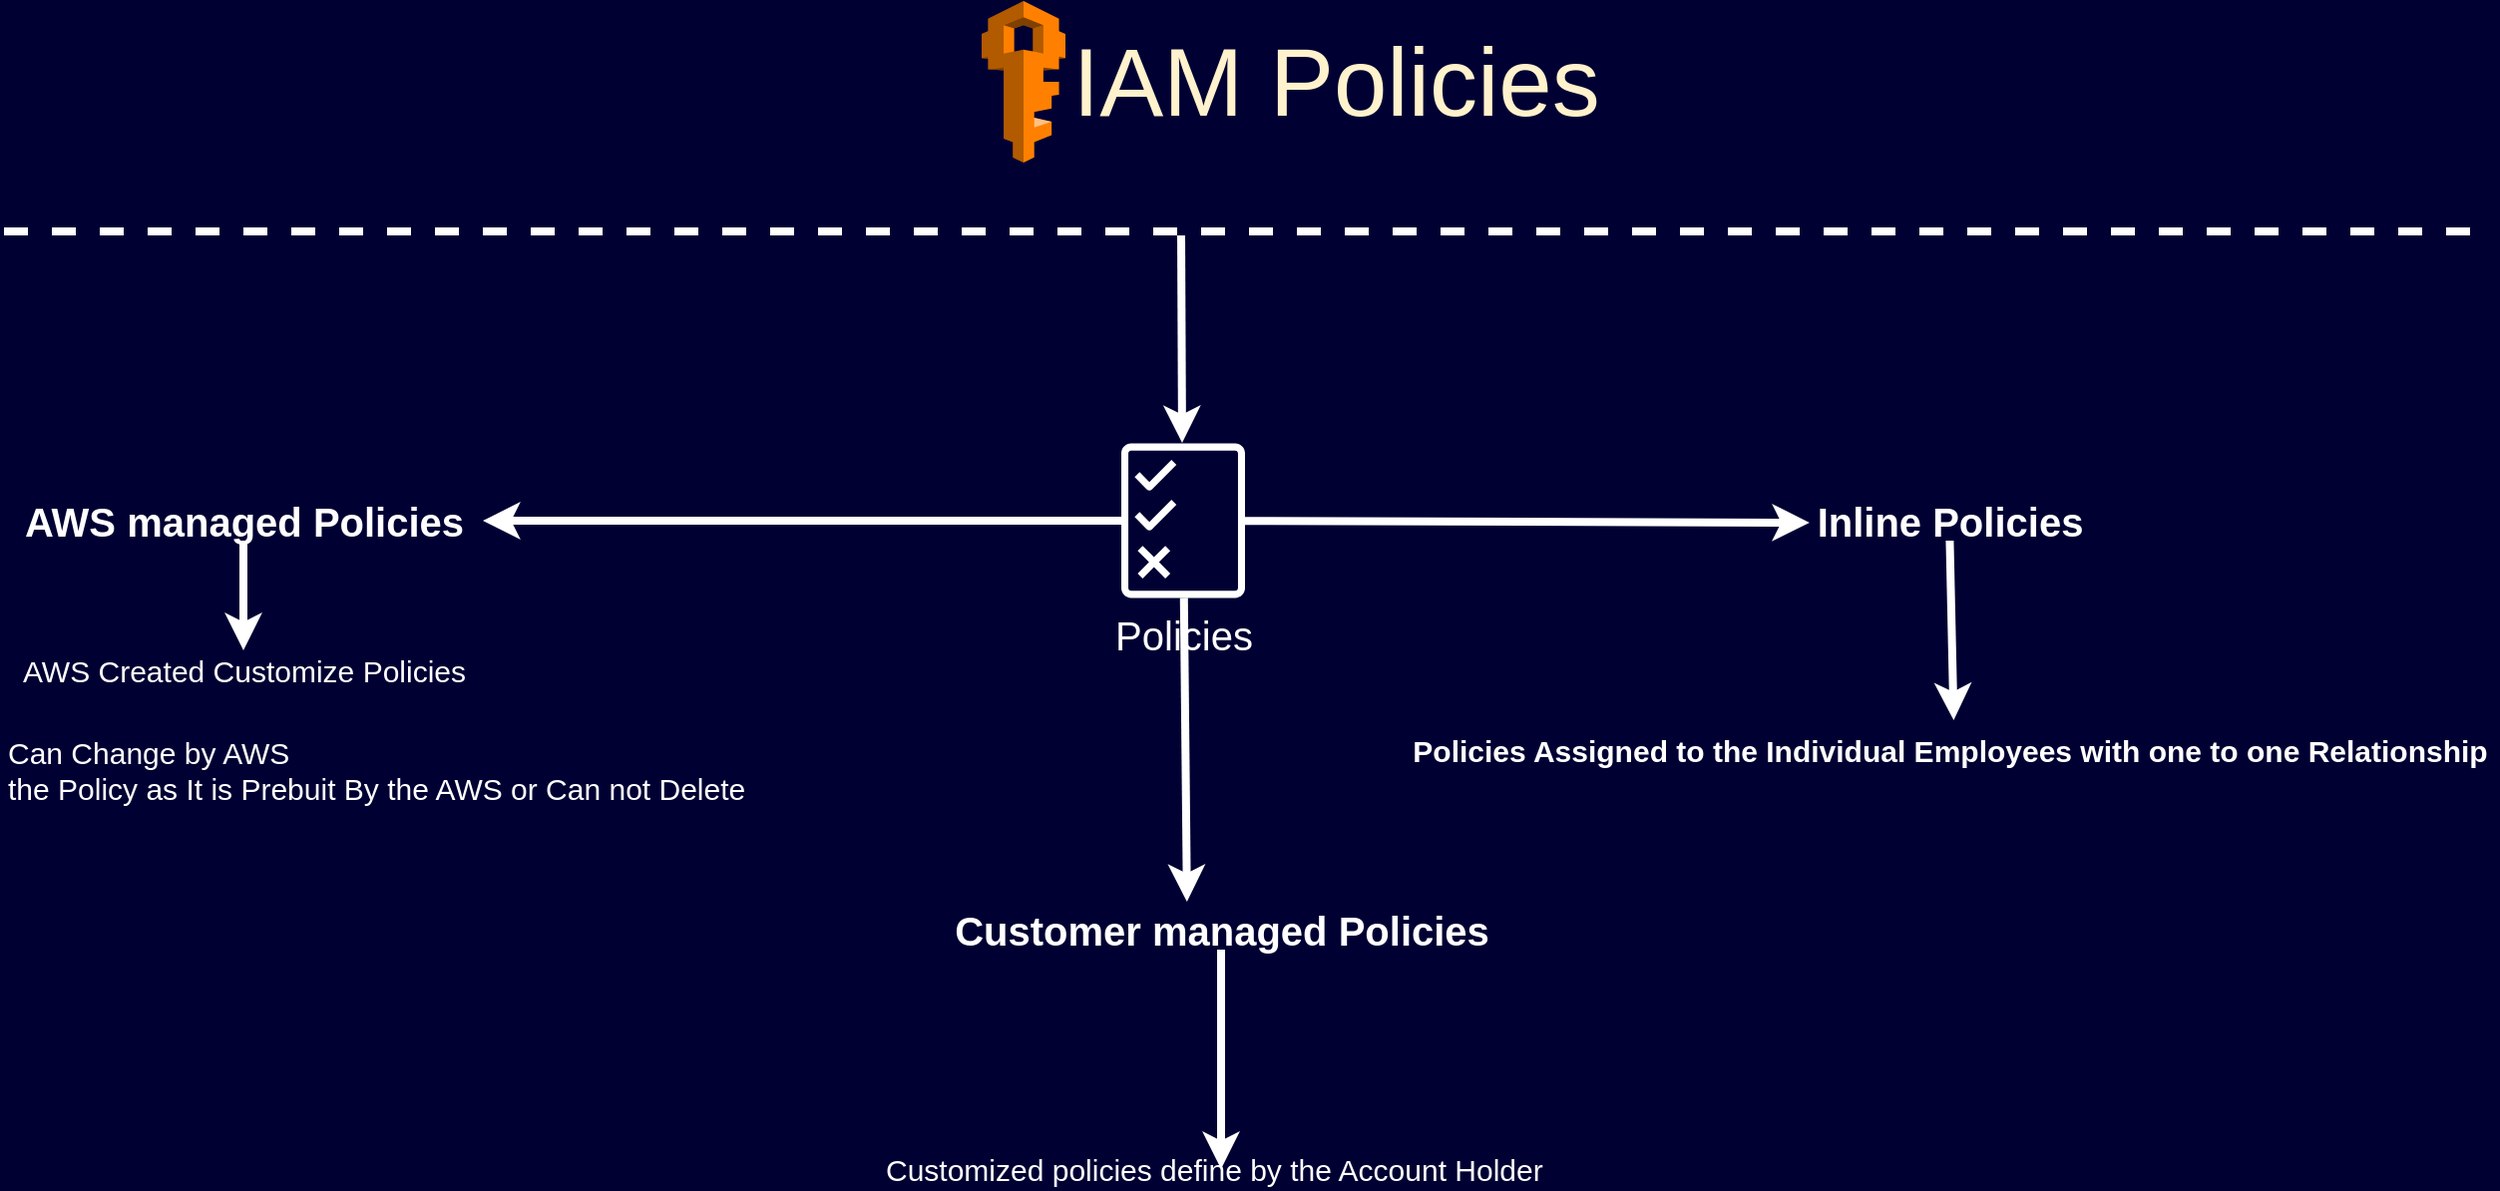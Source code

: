 <mxfile version="13.4.5" type="device"><diagram id="JkISWwzrnQgOAEaZ8o6I" name="Page-1"><mxGraphModel dx="1681" dy="530" grid="1" gridSize="10" guides="1" tooltips="1" connect="1" arrows="1" fold="1" page="1" pageScale="1" pageWidth="827" pageHeight="1169" background="#000033" math="0" shadow="0"><root><mxCell id="0"/><mxCell id="1" parent="0"/><mxCell id="HgWUcPXhJGR0U6J9nIbG-1" value="&lt;font style=&quot;font-size: 48px&quot; color=&quot;#fff2cc&quot;&gt;&amp;nbsp; IAM Policies&lt;/font&gt;" style="text;html=1;resizable=0;autosize=1;align=center;verticalAlign=middle;points=[];fillColor=none;strokeColor=none;rounded=0;" vertex="1" parent="1"><mxGeometry x="259" y="350" width="310" height="30" as="geometry"/></mxCell><mxCell id="HgWUcPXhJGR0U6J9nIbG-2" value="" style="outlineConnect=0;dashed=0;verticalLabelPosition=bottom;verticalAlign=top;align=center;html=1;shape=mxgraph.aws3.iam;gradientColor=none;fillColor=#FF8000;strokeColor=none;" vertex="1" parent="1"><mxGeometry x="250" y="324.5" width="42" height="81" as="geometry"/></mxCell><mxCell id="HgWUcPXhJGR0U6J9nIbG-44" style="edgeStyle=none;rounded=0;orthogonalLoop=1;jettySize=auto;html=1;labelBackgroundColor=none;strokeColor=#FFFFFF;strokeWidth=4;fontColor=#FFFFFF;" edge="1" parent="1" source="HgWUcPXhJGR0U6J9nIbG-9"><mxGeometry relative="1" as="geometry"><mxPoint y="585" as="targetPoint"/></mxGeometry></mxCell><mxCell id="HgWUcPXhJGR0U6J9nIbG-46" style="edgeStyle=none;rounded=0;orthogonalLoop=1;jettySize=auto;html=1;labelBackgroundColor=none;strokeColor=#FFFFFF;strokeWidth=4;fontColor=#FFFFFF;entryX=0.033;entryY=1.05;entryDx=0;entryDy=0;entryPerimeter=0;" edge="1" parent="1" source="HgWUcPXhJGR0U6J9nIbG-9"><mxGeometry relative="1" as="geometry"><mxPoint x="664.95" y="586" as="targetPoint"/></mxGeometry></mxCell><mxCell id="HgWUcPXhJGR0U6J9nIbG-51" style="edgeStyle=none;rounded=0;orthogonalLoop=1;jettySize=auto;html=1;entryX=0.439;entryY=-0.2;entryDx=0;entryDy=0;entryPerimeter=0;labelBackgroundColor=none;strokeColor=#FFFFFF;strokeWidth=4;fontColor=#FFFFFF;" edge="1" parent="1" source="HgWUcPXhJGR0U6J9nIbG-9" target="HgWUcPXhJGR0U6J9nIbG-48"><mxGeometry relative="1" as="geometry"/></mxCell><mxCell id="HgWUcPXhJGR0U6J9nIbG-9" value="&lt;font style=&quot;font-size: 20px&quot; color=&quot;#ffffff&quot;&gt;Policies&lt;/font&gt;" style="outlineConnect=0;fontColor=#232F3E;gradientColor=none;fillColor=#FFFFFF;strokeColor=none;dashed=0;verticalLabelPosition=bottom;verticalAlign=top;align=center;html=1;fontSize=12;fontStyle=0;aspect=fixed;pointerEvents=1;shape=mxgraph.aws4.permissions;" vertex="1" parent="1"><mxGeometry x="320" y="546" width="62" height="78" as="geometry"/></mxCell><mxCell id="HgWUcPXhJGR0U6J9nIbG-18" value="" style="endArrow=none;dashed=1;html=1;strokeColor=#FFFFFF;strokeWidth=4;fontColor=#232F3E;" edge="1" parent="1"><mxGeometry width="50" height="50" relative="1" as="geometry"><mxPoint x="-240" y="440" as="sourcePoint"/><mxPoint x="1000" y="440" as="targetPoint"/><Array as="points"/></mxGeometry></mxCell><mxCell id="HgWUcPXhJGR0U6J9nIbG-21" style="rounded=0;orthogonalLoop=1;jettySize=auto;html=1;fontColor=#232F3E;strokeColor=#FFFFFF;strokeWidth=4;" edge="1" parent="1"><mxGeometry relative="1" as="geometry"><mxPoint x="350" y="442" as="sourcePoint"/><mxPoint x="350.498" y="546" as="targetPoint"/></mxGeometry></mxCell><mxCell id="HgWUcPXhJGR0U6J9nIbG-59" style="edgeStyle=none;rounded=0;orthogonalLoop=1;jettySize=auto;html=1;labelBackgroundColor=none;strokeColor=#FFFFFF;strokeWidth=4;fontSize=15;fontColor=#FFFFFF;" edge="1" parent="1" source="HgWUcPXhJGR0U6J9nIbG-47" target="HgWUcPXhJGR0U6J9nIbG-52"><mxGeometry relative="1" as="geometry"/></mxCell><mxCell id="HgWUcPXhJGR0U6J9nIbG-47" value="&lt;b&gt;&lt;font style=&quot;font-size: 20px&quot;&gt;AWS managed Policies&lt;/font&gt;&lt;/b&gt;" style="text;html=1;resizable=0;autosize=1;align=center;verticalAlign=middle;points=[];fillColor=none;strokeColor=none;rounded=0;dashed=0;fontColor=#FFFFFF;" vertex="1" parent="1"><mxGeometry x="-240" y="575" width="240" height="20" as="geometry"/></mxCell><mxCell id="HgWUcPXhJGR0U6J9nIbG-60" style="edgeStyle=none;rounded=0;orthogonalLoop=1;jettySize=auto;html=1;entryX=0.5;entryY=0.5;entryDx=0;entryDy=0;entryPerimeter=0;labelBackgroundColor=none;strokeColor=#FFFFFF;strokeWidth=4;fontSize=15;fontColor=#FFFFFF;" edge="1" parent="1" source="HgWUcPXhJGR0U6J9nIbG-48" target="HgWUcPXhJGR0U6J9nIbG-54"><mxGeometry relative="1" as="geometry"/></mxCell><mxCell id="HgWUcPXhJGR0U6J9nIbG-48" value="&lt;span style=&quot;font-size: 20px&quot;&gt;&lt;b&gt;Customer managed Policies&lt;/b&gt;&lt;/span&gt;" style="text;html=1;resizable=0;autosize=1;align=center;verticalAlign=middle;points=[];fillColor=none;strokeColor=none;rounded=0;dashed=0;fontColor=#FFFFFF;" vertex="1" parent="1"><mxGeometry x="230" y="780" width="280" height="20" as="geometry"/></mxCell><mxCell id="HgWUcPXhJGR0U6J9nIbG-57" style="edgeStyle=none;rounded=0;orthogonalLoop=1;jettySize=auto;html=1;entryX=0.504;entryY=-0.25;entryDx=0;entryDy=0;entryPerimeter=0;labelBackgroundColor=none;strokeColor=#FFFFFF;strokeWidth=4;fontSize=15;fontColor=#FFFFFF;" edge="1" parent="1" source="HgWUcPXhJGR0U6J9nIbG-50" target="HgWUcPXhJGR0U6J9nIbG-55"><mxGeometry relative="1" as="geometry"/></mxCell><mxCell id="HgWUcPXhJGR0U6J9nIbG-50" value="&lt;span style=&quot;font-size: 20px&quot;&gt;&lt;b&gt;Inline Policies&lt;/b&gt;&lt;/span&gt;" style="text;html=1;resizable=0;autosize=1;align=center;verticalAlign=middle;points=[];fillColor=none;strokeColor=none;rounded=0;dashed=0;fontColor=#FFFFFF;" vertex="1" parent="1"><mxGeometry x="660" y="575" width="150" height="20" as="geometry"/></mxCell><mxCell id="HgWUcPXhJGR0U6J9nIbG-52" value="AWS Created Customize Policies&lt;br style=&quot;font-size: 15px;&quot;&gt;" style="text;html=1;resizable=0;autosize=1;align=center;verticalAlign=middle;points=[];fillColor=none;strokeColor=none;rounded=0;dashed=0;fontColor=#FFFFFF;fontSize=15;" vertex="1" parent="1"><mxGeometry x="-240" y="650" width="240" height="20" as="geometry"/></mxCell><mxCell id="HgWUcPXhJGR0U6J9nIbG-53" value="Can Change by AWS &lt;br&gt;the Policy as It is Prebuit By the AWS or Can not Delete" style="text;html=1;resizable=0;autosize=1;align=left;verticalAlign=middle;points=[];fillColor=none;strokeColor=none;rounded=0;dashed=0;fontColor=#FFFFFF;fontSize=15;" vertex="1" parent="1"><mxGeometry x="-240" y="690" width="390" height="40" as="geometry"/></mxCell><mxCell id="HgWUcPXhJGR0U6J9nIbG-54" value="Customized policies define by the Account Holder" style="text;html=1;resizable=0;autosize=1;align=left;verticalAlign=middle;points=[];fillColor=none;strokeColor=none;rounded=0;dashed=0;fontColor=#FFFFFF;fontSize=15;" vertex="1" parent="1"><mxGeometry x="200" y="900" width="340" height="20" as="geometry"/></mxCell><mxCell id="HgWUcPXhJGR0U6J9nIbG-55" value="&lt;b&gt;Policies Assigned to the Individual Employees with one to one Relationship&lt;/b&gt;" style="text;html=1;resizable=0;autosize=1;align=center;verticalAlign=middle;points=[];fillColor=none;strokeColor=none;rounded=0;dashed=0;fontSize=15;fontColor=#FFFFFF;" vertex="1" parent="1"><mxGeometry x="460" y="690" width="550" height="20" as="geometry"/></mxCell></root></mxGraphModel></diagram></mxfile>